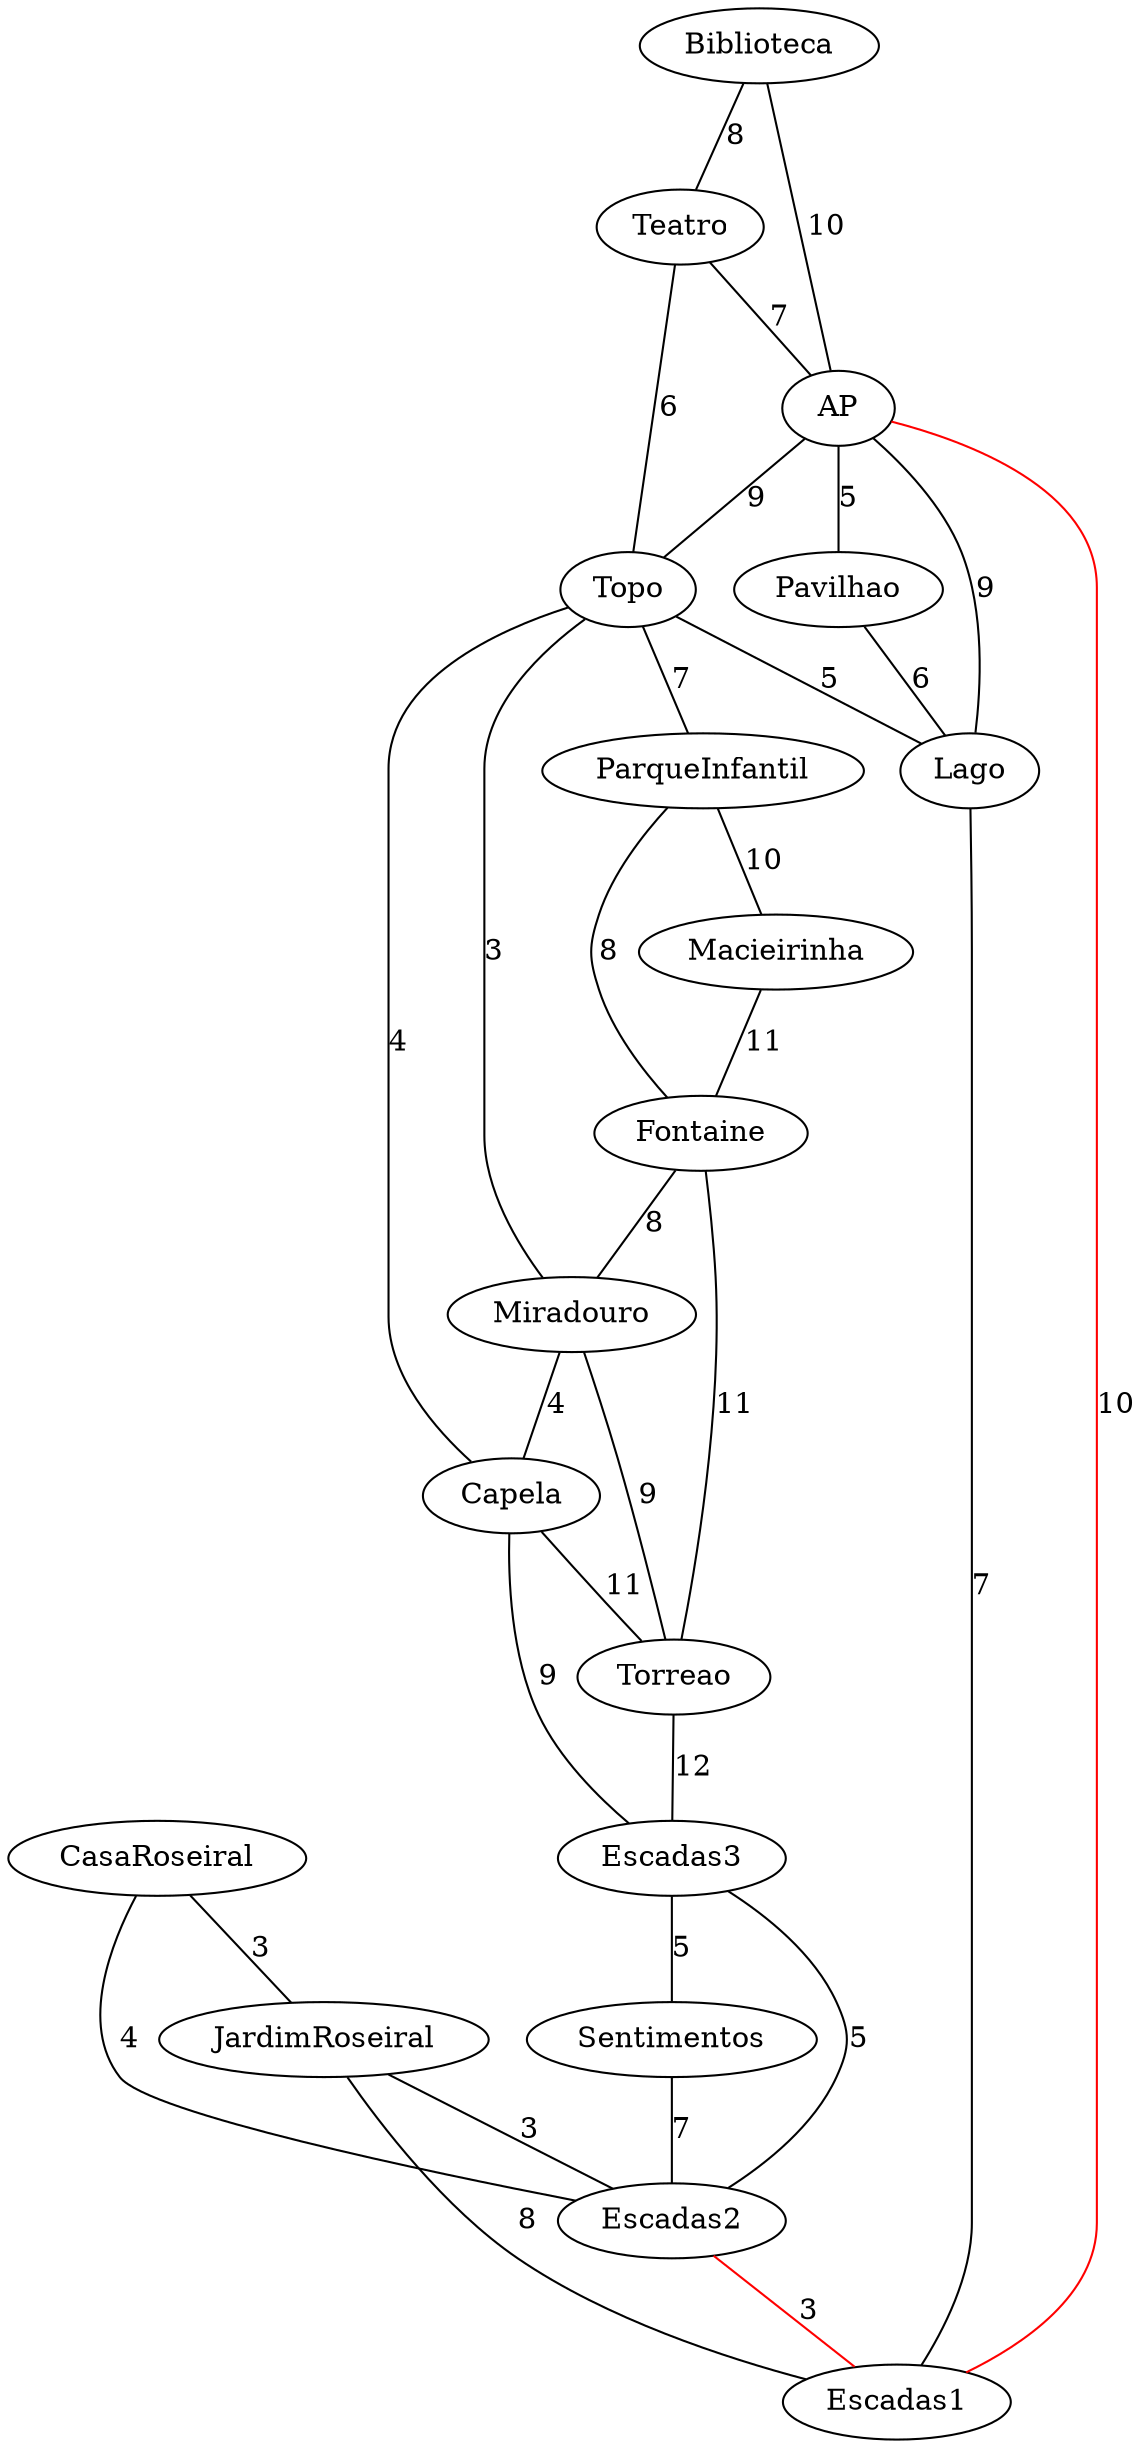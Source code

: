 graph G {
Biblioteca -- Teatro [label="8"];
Biblioteca -- AP [label="10"];
Teatro -- AP [label="7"];
Teatro -- Topo [label="6"];
AP -- Pavilhao [label="5"];
AP -- Topo [label="9"];
AP -- Lago [label="9"];
AP -- Escadas1 [label="10", color=red];
Pavilhao -- Lago [label="6"];
Topo -- ParqueInfantil [label="7"];
Topo -- Miradouro [label="3"];
Topo -- Capela [label="4"];
Topo -- Lago [label="5"];
ParqueInfantil -- Macieirinha [label="10"];
ParqueInfantil -- Fontaine [label="8"];
Macieirinha -- Fontaine [label="11"];
Fontaine -- Miradouro [label="8"];
Fontaine -- Torreao [label="11"];
Miradouro -- Capela [label="4"];
Miradouro -- Torreao [label="9"];
Capela -- Torreao [label="11"];
Capela -- Escadas3 [label="9"];
Torreao -- Escadas3 [label="12"];
Lago -- Escadas1 [label="7"];
Escadas3 -- Sentimentos [label="5"];
Escadas3 -- Escadas2 [label="5"];
Sentimentos -- Escadas2 [label="7"];
CasaRoseiral -- JardimRoseiral [label="3"];
CasaRoseiral -- Escadas2 [label="4"];
JardimRoseiral -- Escadas2 [label="3"];
JardimRoseiral -- Escadas1 [label="8"];
Escadas2 -- Escadas1 [label="3", color=red];
}
